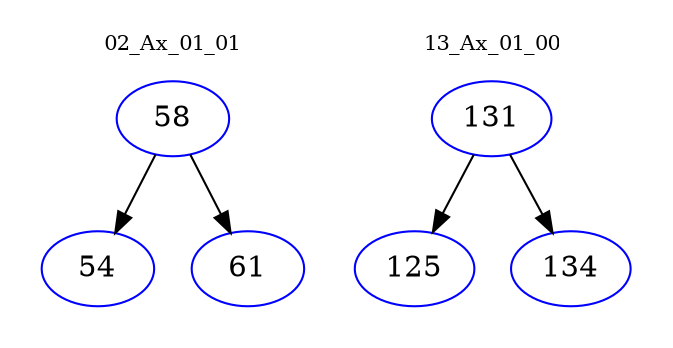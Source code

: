 digraph{
subgraph cluster_0 {
color = white
label = "02_Ax_01_01";
fontsize=10;
T0_58 [label="58", color="blue"]
T0_58 -> T0_54 [color="black"]
T0_54 [label="54", color="blue"]
T0_58 -> T0_61 [color="black"]
T0_61 [label="61", color="blue"]
}
subgraph cluster_1 {
color = white
label = "13_Ax_01_00";
fontsize=10;
T1_131 [label="131", color="blue"]
T1_131 -> T1_125 [color="black"]
T1_125 [label="125", color="blue"]
T1_131 -> T1_134 [color="black"]
T1_134 [label="134", color="blue"]
}
}
